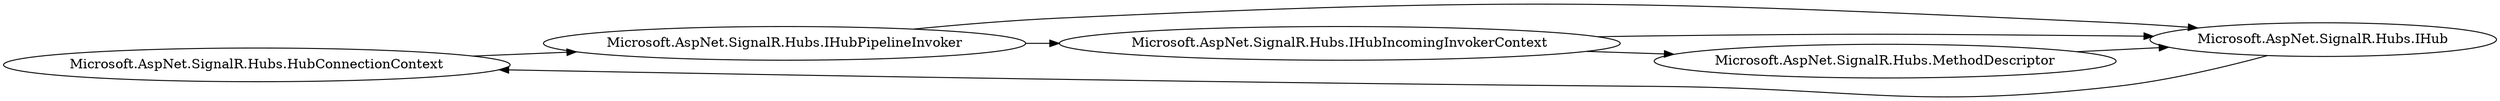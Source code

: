 digraph G {
    page="40,60"; 
    ratio=auto;
    rankdir=LR;
    fontsize=10;
   "Microsoft.AspNet.SignalR.Hubs.HubConnectionContext" -> { rank=none; "Microsoft.AspNet.SignalR.Hubs.IHubPipelineInvoker" }
   "Microsoft.AspNet.SignalR.Hubs.IHub" -> { rank=none; "Microsoft.AspNet.SignalR.Hubs.HubConnectionContext" }
   "Microsoft.AspNet.SignalR.Hubs.IHubIncomingInvokerContext" -> { rank=none; "Microsoft.AspNet.SignalR.Hubs.IHub"; "Microsoft.AspNet.SignalR.Hubs.MethodDescriptor" }
   "Microsoft.AspNet.SignalR.Hubs.IHubPipelineInvoker" -> { rank=none; "Microsoft.AspNet.SignalR.Hubs.IHub"; "Microsoft.AspNet.SignalR.Hubs.IHubIncomingInvokerContext" }
   "Microsoft.AspNet.SignalR.Hubs.MethodDescriptor" -> { rank=none; "Microsoft.AspNet.SignalR.Hubs.IHub" }
   }

